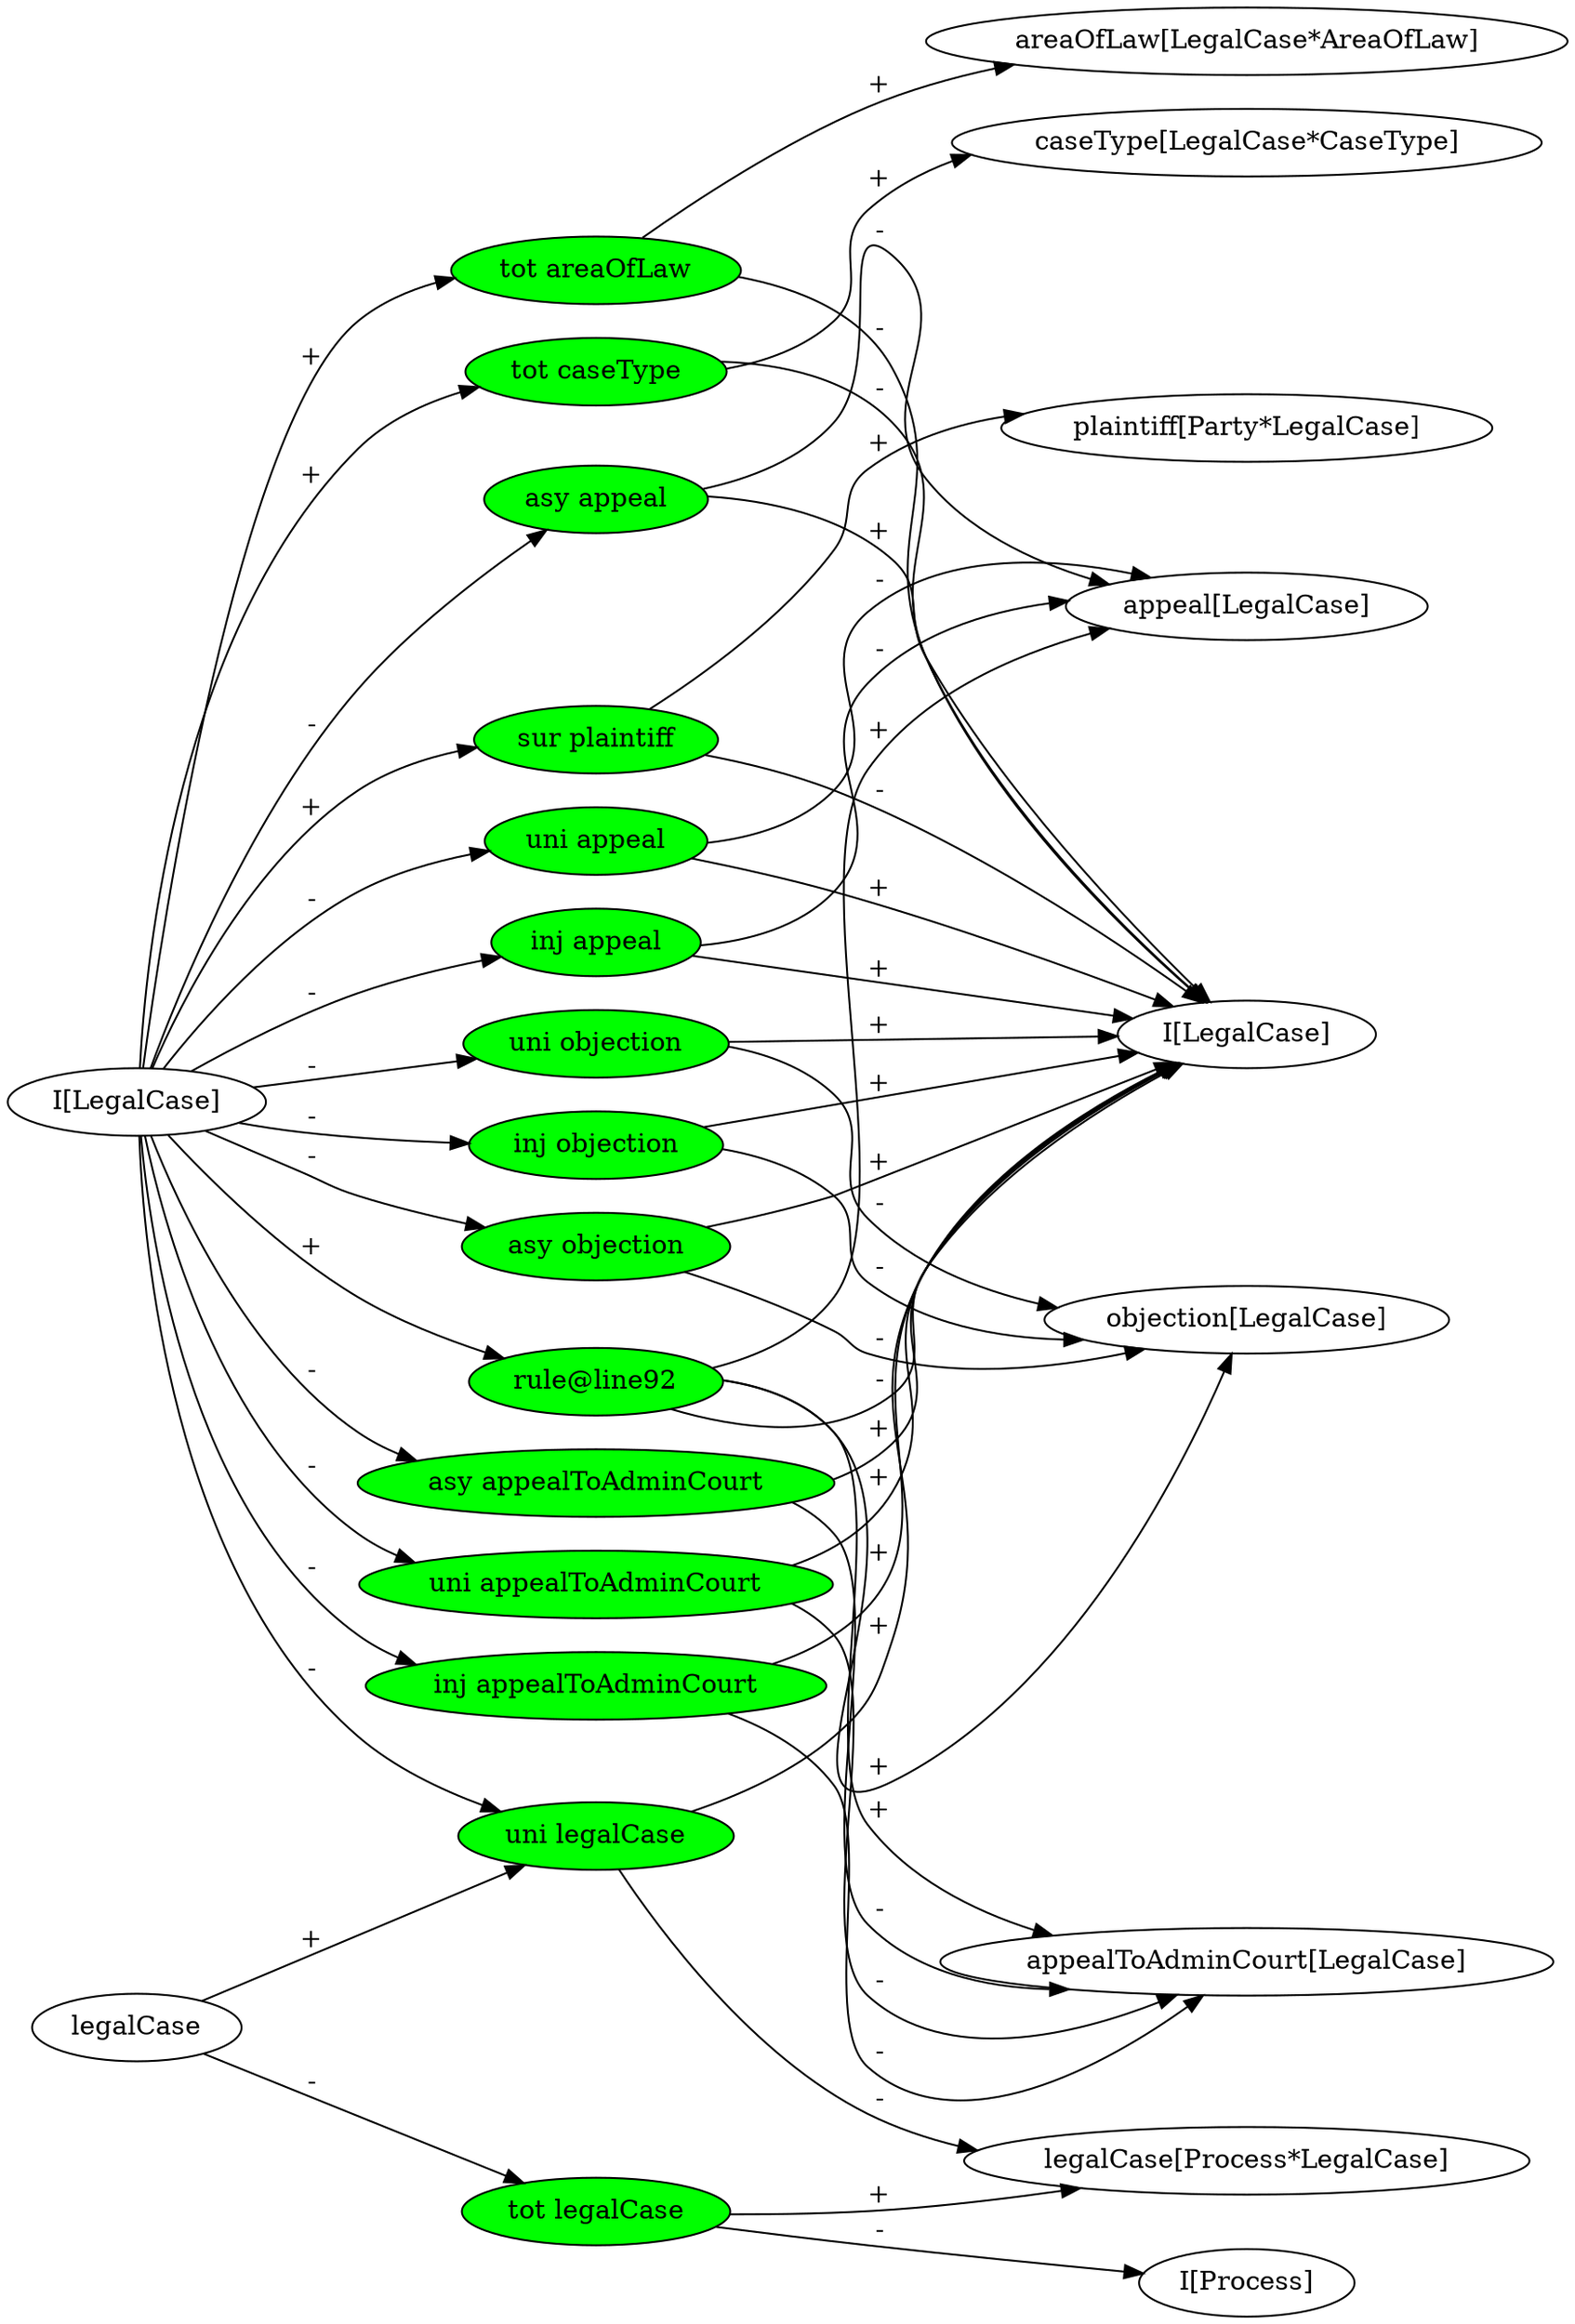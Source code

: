 digraph Switchboard {
graph [splines=true, rankdir=LR];
in_1 [label="I[LegalCase]"];
in_2 [label=legalCase];
cj_1 [style=filled, fillcolor=green, label="rule@line92"];
cj_2 [style=filled, fillcolor=green, label="sur plaintiff"];
cj_3 [style=filled, fillcolor=green, label="tot areaOfLaw"];
cj_4 [style=filled, fillcolor=green, label="tot caseType"];
cj_5 [style=filled, fillcolor=green, label="asy appeal"];
cj_6 [style=filled, fillcolor=green, label="uni appeal"];
cj_7 [style=filled, fillcolor=green, label="inj appeal"];
cj_8 [style=filled, fillcolor=green, label="asy appealToAdminCourt"];
cj_9 [style=filled, fillcolor=green, label="uni appealToAdminCourt"];
cj_10 [style=filled, fillcolor=green, label="inj appealToAdminCourt"];
cj_11 [style=filled, fillcolor=green, label="asy objection"];
cj_12 [style=filled, fillcolor=green, label="uni objection"];
cj_13 [style=filled, fillcolor=green, label="inj objection"];
cj_14 [style=filled, fillcolor=green, label="uni legalCase"];
cj_15 [style=filled, fillcolor=green, label="tot legalCase"];
out_1 [label="plaintiff[Party*LegalCase]"];
out_2 [label="areaOfLaw[LegalCase*AreaOfLaw]"];
out_3 [label="caseType[LegalCase*CaseType]"];
out_4 [label="appeal[LegalCase]"];
out_5 [label="appealToAdminCourt[LegalCase]"];
out_6 [label="objection[LegalCase]"];
out_7 [label="I[LegalCase]"];
out_8 [label="legalCase[Process*LegalCase]"];
out_9 [label="I[Process]"];
in_1 -> cj_1 [label="+"];
in_1 -> cj_2 [label="+"];
in_1 -> cj_3 [label="+"];
in_1 -> cj_4 [label="+"];
in_1 -> cj_5 [label="-"];
in_1 -> cj_6 [label="-"];
in_1 -> cj_7 [label="-"];
in_1 -> cj_8 [label="-"];
in_1 -> cj_9 [label="-"];
in_1 -> cj_10 [label="-"];
in_1 -> cj_11 [label="-"];
in_1 -> cj_12 [label="-"];
in_1 -> cj_13 [label="-"];
in_1 -> cj_14 [label="-"];
in_2 -> cj_14 [label="+"];
in_2 -> cj_15 [label="-"];
cj_1 -> out_6 [label="+"];
cj_1 -> out_5 [label="+"];
cj_1 -> out_4 [label="+"];
cj_1 -> out_7 [label="-"];
cj_2 -> out_1 [label="+"];
cj_2 -> out_7 [label="-"];
cj_3 -> out_2 [label="+"];
cj_3 -> out_7 [label="-"];
cj_4 -> out_3 [label="+"];
cj_4 -> out_7 [label="-"];
cj_5 -> out_7 [label="+"];
cj_5 -> out_4 [label="-"];
cj_6 -> out_7 [label="+"];
cj_6 -> out_4 [label="-"];
cj_7 -> out_7 [label="+"];
cj_7 -> out_4 [label="-"];
cj_8 -> out_7 [label="+"];
cj_8 -> out_5 [label="-"];
cj_9 -> out_7 [label="+"];
cj_9 -> out_5 [label="-"];
cj_10 -> out_7 [label="+"];
cj_10 -> out_5 [label="-"];
cj_11 -> out_7 [label="+"];
cj_11 -> out_6 [label="-"];
cj_12 -> out_7 [label="+"];
cj_12 -> out_6 [label="-"];
cj_13 -> out_7 [label="+"];
cj_13 -> out_6 [label="-"];
cj_14 -> out_7 [label="+"];
cj_14 -> out_8 [label="-"];
cj_15 -> out_8 [label="+"];
cj_15 -> out_9 [label="-"];
}